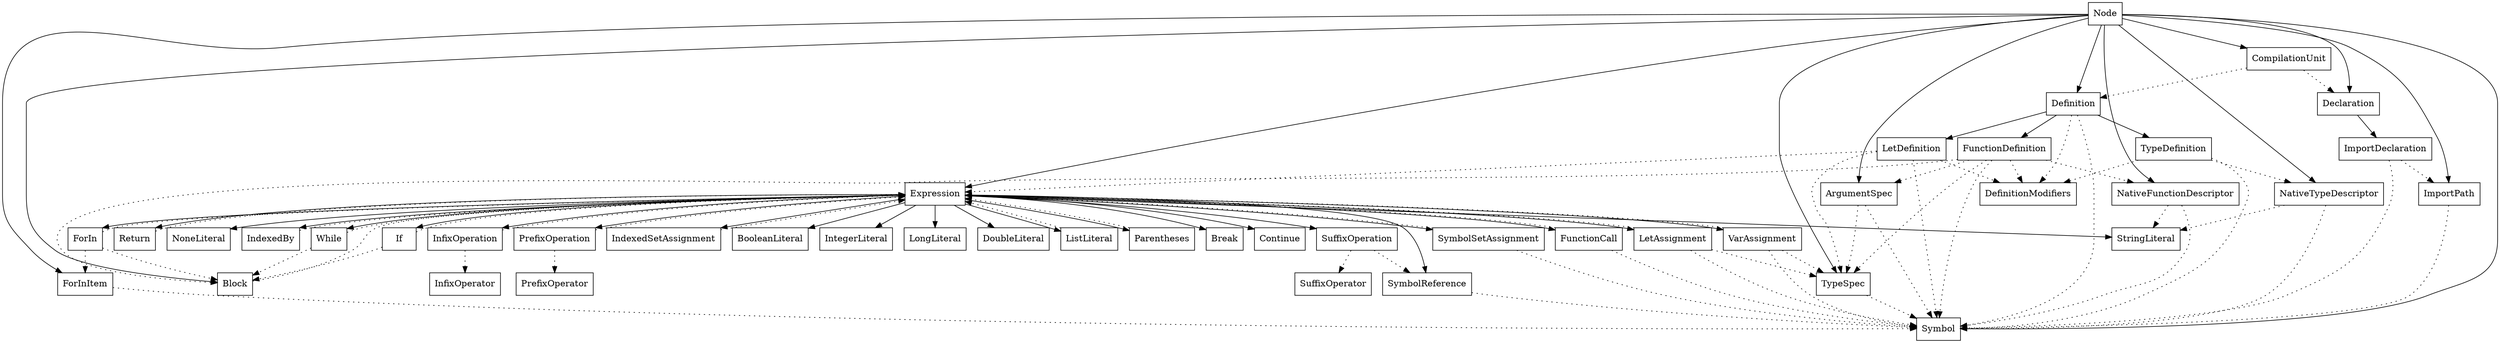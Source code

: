 digraph A {
  type_Node [shape=box,label="Node"]
  type_Expression [shape=box,label="Expression"]
  type_Symbol [shape=box,label="Symbol"]
  type_Declaration [shape=box,label="Declaration"]
  type_Definition [shape=box,label="Definition"]
  type_TypeSpec [shape=box,label="TypeSpec"]
  type_DefinitionModifiers [shape=box,label="DefinitionModifiers"]
  type_Block [shape=box,label="Block"]
  type_CompilationUnit [shape=box,label="CompilationUnit"]
  type_LetAssignment [shape=box,label="LetAssignment"]
  type_VarAssignment [shape=box,label="VarAssignment"]
  type_SymbolSetAssignment [shape=box,label="SymbolSetAssignment"]
  type_IndexedSetAssignment [shape=box,label="IndexedSetAssignment"]
  type_InfixOperator [shape=box,label="InfixOperator"]
  type_InfixOperation [shape=box,label="InfixOperation"]
  type_BooleanLiteral [shape=box,label="BooleanLiteral"]
  type_FunctionCall [shape=box,label="FunctionCall"]
  type_ArgumentSpec [shape=box,label="ArgumentSpec"]
  type_FunctionDefinition [shape=box,label="FunctionDefinition"]
  type_LetDefinition [shape=box,label="LetDefinition"]
  type_If [shape=box,label="If"]
  type_ImportPath [shape=box,label="ImportPath"]
  type_ImportDeclaration [shape=box,label="ImportDeclaration"]
  type_IntegerLiteral [shape=box,label="IntegerLiteral"]
  type_LongLiteral [shape=box,label="LongLiteral"]
  type_DoubleLiteral [shape=box,label="DoubleLiteral"]
  type_ListLiteral [shape=box,label="ListLiteral"]
  type_Parentheses [shape=box,label="Parentheses"]
  type_PrefixOperator [shape=box,label="PrefixOperator"]
  type_PrefixOperation [shape=box,label="PrefixOperation"]
  type_SuffixOperator [shape=box,label="SuffixOperator"]
  type_SuffixOperation [shape=box,label="SuffixOperation"]
  type_StringLiteral [shape=box,label="StringLiteral"]
  type_SymbolReference [shape=box,label="SymbolReference"]
  type_While [shape=box,label="While"]
  type_ForInItem [shape=box,label="ForInItem"]
  type_ForIn [shape=box,label="ForIn"]
  type_Break [shape=box,label="Break"]
  type_Continue [shape=box,label="Continue"]
  type_Return [shape=box,label="Return"]
  type_NoneLiteral [shape=box,label="NoneLiteral"]
  type_NativeFunctionDescriptor [shape=box,label="NativeFunctionDescriptor"]
  type_NativeTypeDescriptor [shape=box,label="NativeTypeDescriptor"]
  type_IndexedBy [shape=box,label="IndexedBy"]
  type_TypeDefinition [shape=box,label="TypeDefinition"]
  type_Node -> type_Expression
  type_Node -> type_Symbol
  type_Node -> type_Declaration
  type_Node -> type_Definition
  type_Node -> type_TypeSpec
  type_Node -> type_Block
  type_Node -> type_CompilationUnit
  type_Node -> type_ArgumentSpec
  type_Node -> type_ImportPath
  type_Node -> type_ForInItem
  type_Node -> type_NativeFunctionDescriptor
  type_Node -> type_NativeTypeDescriptor
  type_Expression -> type_LetAssignment
  type_Expression -> type_VarAssignment
  type_Expression -> type_SymbolSetAssignment
  type_Expression -> type_IndexedSetAssignment
  type_Expression -> type_InfixOperation
  type_Expression -> type_BooleanLiteral
  type_Expression -> type_FunctionCall
  type_Expression -> type_If
  type_Expression -> type_IntegerLiteral
  type_Expression -> type_LongLiteral
  type_Expression -> type_DoubleLiteral
  type_Expression -> type_ListLiteral
  type_Expression -> type_Parentheses
  type_Expression -> type_PrefixOperation
  type_Expression -> type_SuffixOperation
  type_Expression -> type_StringLiteral
  type_Expression -> type_SymbolReference
  type_Expression -> type_While
  type_Expression -> type_ForIn
  type_Expression -> type_Break
  type_Expression -> type_Continue
  type_Expression -> type_Return
  type_Expression -> type_NoneLiteral
  type_Expression -> type_IndexedBy
  type_Definition -> type_FunctionDefinition
  type_Definition -> type_LetDefinition
  type_Definition -> type_TypeDefinition
  type_Declaration -> type_ImportDeclaration
  type_Definition -> type_Symbol [style=dotted]
  type_Definition -> type_DefinitionModifiers [style=dotted]
  type_TypeSpec -> type_Symbol [style=dotted]
  type_Block -> type_Expression [style=dotted]
  type_CompilationUnit -> type_Declaration [style=dotted]
  type_CompilationUnit -> type_Definition [style=dotted]
  type_LetAssignment -> type_Symbol [style=dotted]
  type_LetAssignment -> type_Expression [style=dotted]
  type_LetAssignment -> type_TypeSpec [style=dotted]
  type_VarAssignment -> type_Symbol [style=dotted]
  type_VarAssignment -> type_Expression [style=dotted]
  type_VarAssignment -> type_TypeSpec [style=dotted]
  type_SymbolSetAssignment -> type_Symbol [style=dotted]
  type_SymbolSetAssignment -> type_Expression [style=dotted]
  type_IndexedSetAssignment -> type_Expression [style=dotted]
  type_InfixOperation -> type_Expression [style=dotted]
  type_InfixOperation -> type_InfixOperator [style=dotted]
  type_FunctionCall -> type_Symbol [style=dotted]
  type_FunctionCall -> type_Expression [style=dotted]
  type_ArgumentSpec -> type_Symbol [style=dotted]
  type_ArgumentSpec -> type_TypeSpec [style=dotted]
  type_FunctionDefinition -> type_DefinitionModifiers [style=dotted]
  type_FunctionDefinition -> type_Symbol [style=dotted]
  type_FunctionDefinition -> type_ArgumentSpec [style=dotted]
  type_FunctionDefinition -> type_TypeSpec [style=dotted]
  type_FunctionDefinition -> type_Block [style=dotted]
  type_FunctionDefinition -> type_NativeFunctionDescriptor [style=dotted]
  type_LetDefinition -> type_DefinitionModifiers [style=dotted]
  type_LetDefinition -> type_Symbol [style=dotted]
  type_LetDefinition -> type_TypeSpec [style=dotted]
  type_LetDefinition -> type_Expression [style=dotted]
  type_If -> type_Expression [style=dotted]
  type_If -> type_Block [style=dotted]
  type_ImportPath -> type_Symbol [style=dotted]
  type_ImportDeclaration -> type_Symbol [style=dotted]
  type_ImportDeclaration -> type_ImportPath [style=dotted]
  type_ListLiteral -> type_Expression [style=dotted]
  type_Parentheses -> type_Expression [style=dotted]
  type_PrefixOperation -> type_PrefixOperator [style=dotted]
  type_PrefixOperation -> type_Expression [style=dotted]
  type_SuffixOperation -> type_SuffixOperator [style=dotted]
  type_SuffixOperation -> type_SymbolReference [style=dotted]
  type_SymbolReference -> type_Symbol [style=dotted]
  type_While -> type_Expression [style=dotted]
  type_While -> type_Block [style=dotted]
  type_ForInItem -> type_Symbol [style=dotted]
  type_ForIn -> type_ForInItem [style=dotted]
  type_ForIn -> type_Expression [style=dotted]
  type_ForIn -> type_Block [style=dotted]
  type_Return -> type_Expression [style=dotted]
  type_NativeFunctionDescriptor -> type_Symbol [style=dotted]
  type_NativeFunctionDescriptor -> type_StringLiteral [style=dotted]
  type_NativeTypeDescriptor -> type_Symbol [style=dotted]
  type_NativeTypeDescriptor -> type_StringLiteral [style=dotted]
  type_IndexedBy -> type_Expression [style=dotted]
  type_TypeDefinition -> type_DefinitionModifiers [style=dotted]
  type_TypeDefinition -> type_Symbol [style=dotted]
  type_TypeDefinition -> type_NativeTypeDescriptor [style=dotted]
}
